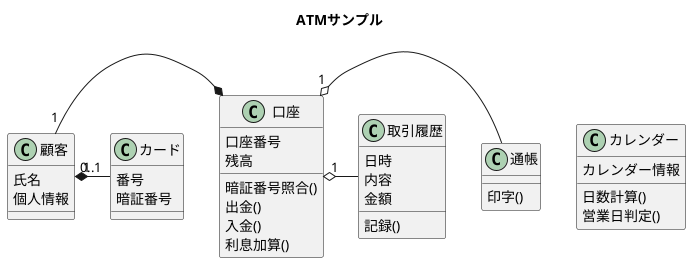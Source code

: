 @startuml

title ATMサンプル

class 口座 {
口座番号
残高
暗証番号照合()
出金()
入金()
利息加算()
}

class 顧客 {
氏名
個人情報
}

class 取引履歴 {
日時
内容
金額
記録()
}

class カード {
番号
暗証番号
}

class カレンダー{
    カレンダー情報
    日数計算()
    営業日判定()
}

class 通帳{
    印字()
}

顧客 "1" -* 口座
顧客 "1" *- "0..1" カード

口座 "1" o- 通帳
口座 "1" o- 取引履歴

@enduml